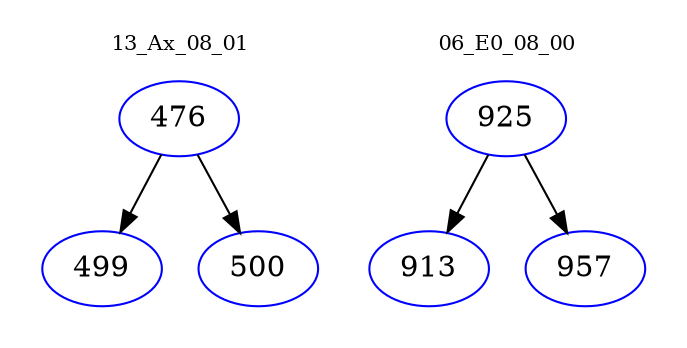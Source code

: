 digraph{
subgraph cluster_0 {
color = white
label = "13_Ax_08_01";
fontsize=10;
T0_476 [label="476", color="blue"]
T0_476 -> T0_499 [color="black"]
T0_499 [label="499", color="blue"]
T0_476 -> T0_500 [color="black"]
T0_500 [label="500", color="blue"]
}
subgraph cluster_1 {
color = white
label = "06_E0_08_00";
fontsize=10;
T1_925 [label="925", color="blue"]
T1_925 -> T1_913 [color="black"]
T1_913 [label="913", color="blue"]
T1_925 -> T1_957 [color="black"]
T1_957 [label="957", color="blue"]
}
}
